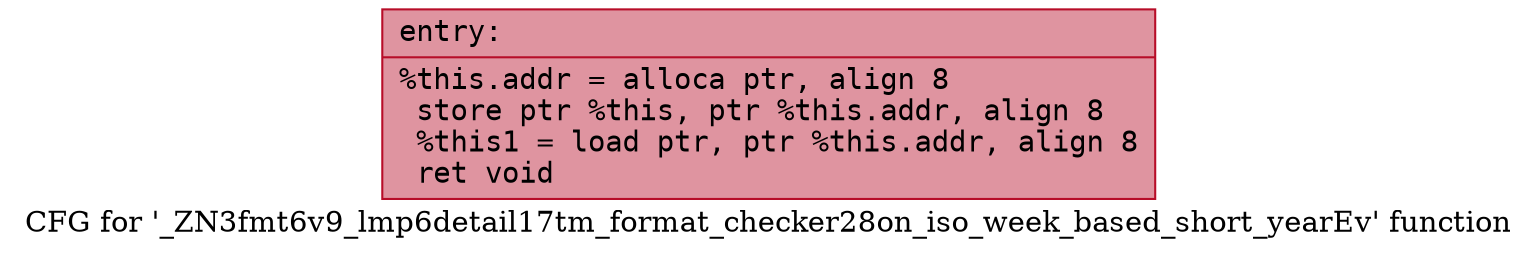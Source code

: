 digraph "CFG for '_ZN3fmt6v9_lmp6detail17tm_format_checker28on_iso_week_based_short_yearEv' function" {
	label="CFG for '_ZN3fmt6v9_lmp6detail17tm_format_checker28on_iso_week_based_short_yearEv' function";

	Node0x5584168ed3f0 [shape=record,color="#b70d28ff", style=filled, fillcolor="#b70d2870" fontname="Courier",label="{entry:\l|  %this.addr = alloca ptr, align 8\l  store ptr %this, ptr %this.addr, align 8\l  %this1 = load ptr, ptr %this.addr, align 8\l  ret void\l}"];
}
